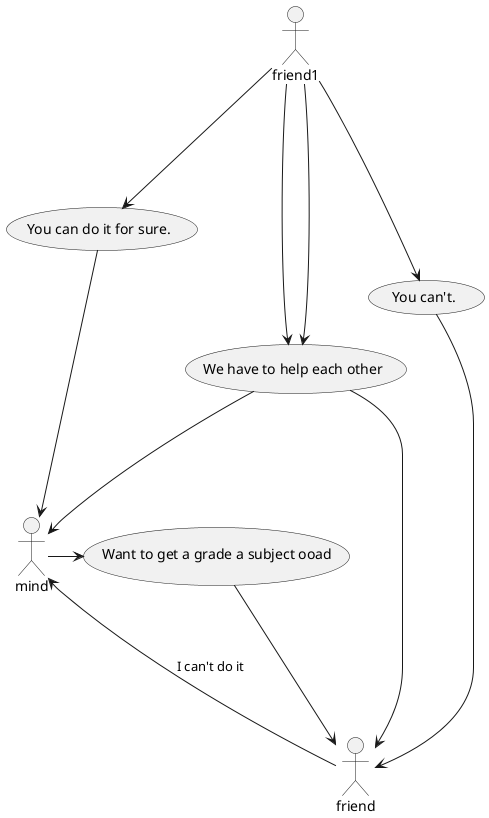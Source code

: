 @startuml
mind -> (Want to get a grade a subject ooad)
(Want to get a grade a subject ooad) --->  friend
 friend ---> mind :I can't do it
friend1 ---> (You can do it for sure.)
(You can do it for sure.) ---> mind
friend1---> (You can't.)
(You can't.)---> friend
friend1---->(We have to help each other)
(We have to help each other)--->mind
friend1----> (We have to help each other)
(We have to help each other)--->friend
@enduml